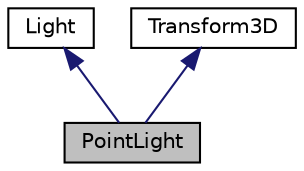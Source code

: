 digraph "PointLight"
{
 // LATEX_PDF_SIZE
  edge [fontname="Helvetica",fontsize="10",labelfontname="Helvetica",labelfontsize="10"];
  node [fontname="Helvetica",fontsize="10",shape="box"];
  Node1 [label="PointLight",height=0.2,width=0.4,color="black", fillcolor="grey75", style="filled", fontcolor="black",tooltip="Point light source."];
  Node2 -> Node1 [dir="back",color="midnightblue",fontsize="10",style="solid"];
  Node2 [label="Light",height=0.2,width=0.4,color="black", fillcolor="white", style="filled",URL="$class_light.html",tooltip="The base class for all light source."];
  Node3 -> Node1 [dir="back",color="midnightblue",fontsize="10",style="solid"];
  Node3 [label="Transform3D",height=0.2,width=0.4,color="black", fillcolor="white", style="filled",URL="$class_transform3_d.html",tooltip="3d transformation representation"];
}

